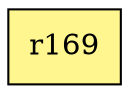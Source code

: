 digraph G {
rankdir=BT;ranksep="2.0";
"r169" [shape=record,fillcolor=khaki1,style=filled,label="{r169}"];
}